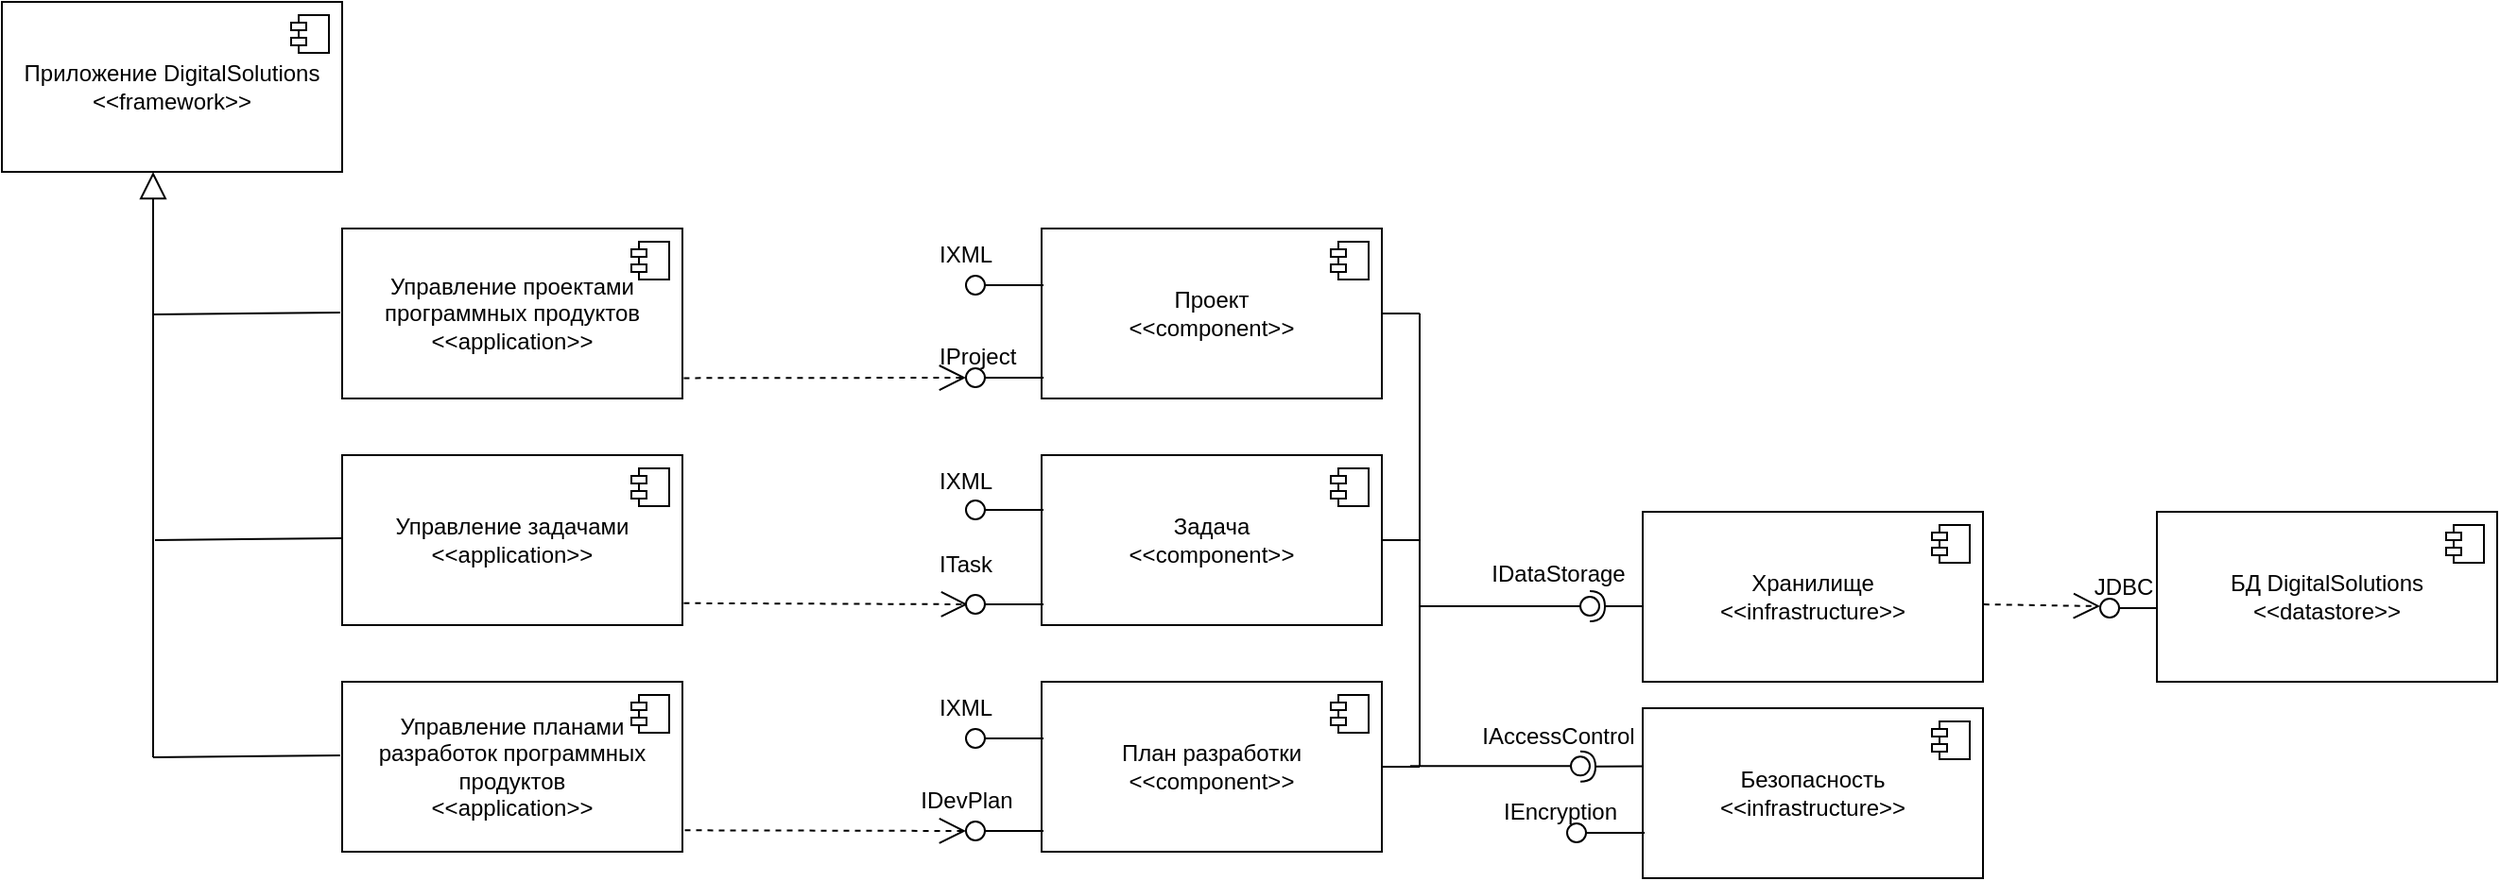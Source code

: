<mxfile version="25.0.3">
  <diagram name="Страница — 1" id="nJIsXgGvaYXklZyJGCJD">
    <mxGraphModel grid="1" page="1" gridSize="10" guides="1" tooltips="1" connect="1" arrows="1" fold="1" pageScale="1" pageWidth="827" pageHeight="1169" math="0" shadow="0">
      <root>
        <mxCell id="0" />
        <mxCell id="1" parent="0" />
        <mxCell id="0h6jhx6NKwuLQA_fNWUP-51" value="" style="group" connectable="0" vertex="1" parent="1">
          <mxGeometry x="1150" y="356" width="41" height="10" as="geometry" />
        </mxCell>
        <mxCell id="0h6jhx6NKwuLQA_fNWUP-52" value="" style="ellipse;whiteSpace=wrap;html=1;aspect=fixed;" vertex="1" parent="0h6jhx6NKwuLQA_fNWUP-51">
          <mxGeometry width="10" height="10" as="geometry" />
        </mxCell>
        <mxCell id="0h6jhx6NKwuLQA_fNWUP-53" value="" style="endArrow=none;html=1;rounded=0;entryX=1;entryY=0.5;entryDx=0;entryDy=0;exitX=0.006;exitY=0.889;exitDx=0;exitDy=0;exitPerimeter=0;" edge="1" parent="0h6jhx6NKwuLQA_fNWUP-51" target="0h6jhx6NKwuLQA_fNWUP-52">
          <mxGeometry width="50" height="50" relative="1" as="geometry">
            <mxPoint x="41" y="5" as="sourcePoint" />
            <mxPoint x="30" y="75" as="targetPoint" />
          </mxGeometry>
        </mxCell>
        <mxCell id="0h6jhx6NKwuLQA_fNWUP-34" value="БД DigitalSolutions&lt;div&gt;&amp;lt;&amp;lt;datastore&amp;gt;&amp;gt;&lt;/div&gt;" style="html=1;dropTarget=0;whiteSpace=wrap;" vertex="1" parent="1">
          <mxGeometry x="1180" y="310" width="180" height="90" as="geometry" />
        </mxCell>
        <mxCell id="0h6jhx6NKwuLQA_fNWUP-35" value="" style="shape=module;jettyWidth=8;jettyHeight=4;" vertex="1" parent="0h6jhx6NKwuLQA_fNWUP-34">
          <mxGeometry x="1" width="20" height="20" relative="1" as="geometry">
            <mxPoint x="-27" y="7" as="offset" />
          </mxGeometry>
        </mxCell>
        <mxCell id="0h6jhx6NKwuLQA_fNWUP-1" value="Приложение DigitalSolutions&lt;div&gt;&amp;lt;&amp;lt;framework&amp;gt;&amp;gt;&lt;/div&gt;" style="html=1;dropTarget=0;whiteSpace=wrap;" vertex="1" parent="1">
          <mxGeometry x="40" y="40" width="180" height="90" as="geometry" />
        </mxCell>
        <mxCell id="0h6jhx6NKwuLQA_fNWUP-2" value="" style="shape=module;jettyWidth=8;jettyHeight=4;" vertex="1" parent="0h6jhx6NKwuLQA_fNWUP-1">
          <mxGeometry x="1" width="20" height="20" relative="1" as="geometry">
            <mxPoint x="-27" y="7" as="offset" />
          </mxGeometry>
        </mxCell>
        <mxCell id="0h6jhx6NKwuLQA_fNWUP-3" value="Управление проектами программных продуктов&lt;div&gt;&amp;lt;&amp;lt;application&amp;gt;&amp;gt;&lt;/div&gt;" style="html=1;dropTarget=0;whiteSpace=wrap;" vertex="1" parent="1">
          <mxGeometry x="220" y="160" width="180" height="90" as="geometry" />
        </mxCell>
        <mxCell id="0h6jhx6NKwuLQA_fNWUP-4" value="" style="shape=module;jettyWidth=8;jettyHeight=4;" vertex="1" parent="0h6jhx6NKwuLQA_fNWUP-3">
          <mxGeometry x="1" width="20" height="20" relative="1" as="geometry">
            <mxPoint x="-27" y="7" as="offset" />
          </mxGeometry>
        </mxCell>
        <mxCell id="0h6jhx6NKwuLQA_fNWUP-5" value="Управление задачами&lt;div&gt;&amp;lt;&amp;lt;application&amp;gt;&amp;gt;&lt;/div&gt;" style="html=1;dropTarget=0;whiteSpace=wrap;" vertex="1" parent="1">
          <mxGeometry x="220" y="280" width="180" height="90" as="geometry" />
        </mxCell>
        <mxCell id="0h6jhx6NKwuLQA_fNWUP-6" value="" style="shape=module;jettyWidth=8;jettyHeight=4;" vertex="1" parent="0h6jhx6NKwuLQA_fNWUP-5">
          <mxGeometry x="1" width="20" height="20" relative="1" as="geometry">
            <mxPoint x="-27" y="7" as="offset" />
          </mxGeometry>
        </mxCell>
        <mxCell id="0h6jhx6NKwuLQA_fNWUP-7" value="&lt;div&gt;Управление планами разработок программных продуктов&lt;div&gt;&amp;lt;&amp;lt;application&amp;gt;&amp;gt;&lt;/div&gt;&lt;/div&gt;" style="html=1;dropTarget=0;whiteSpace=wrap;" vertex="1" parent="1">
          <mxGeometry x="220" y="400" width="180" height="90" as="geometry" />
        </mxCell>
        <mxCell id="0h6jhx6NKwuLQA_fNWUP-8" value="" style="shape=module;jettyWidth=8;jettyHeight=4;" vertex="1" parent="0h6jhx6NKwuLQA_fNWUP-7">
          <mxGeometry x="1" width="20" height="20" relative="1" as="geometry">
            <mxPoint x="-27" y="7" as="offset" />
          </mxGeometry>
        </mxCell>
        <mxCell id="0h6jhx6NKwuLQA_fNWUP-9" value="Проект&lt;div&gt;&amp;lt;&amp;lt;component&amp;gt;&amp;gt;&lt;/div&gt;" style="html=1;dropTarget=0;whiteSpace=wrap;" vertex="1" parent="1">
          <mxGeometry x="590" y="160" width="180" height="90" as="geometry" />
        </mxCell>
        <mxCell id="0h6jhx6NKwuLQA_fNWUP-10" value="" style="shape=module;jettyWidth=8;jettyHeight=4;" vertex="1" parent="0h6jhx6NKwuLQA_fNWUP-9">
          <mxGeometry x="1" width="20" height="20" relative="1" as="geometry">
            <mxPoint x="-27" y="7" as="offset" />
          </mxGeometry>
        </mxCell>
        <mxCell id="0h6jhx6NKwuLQA_fNWUP-11" value="&lt;div&gt;Задача&lt;br&gt;&lt;div&gt;&amp;lt;&amp;lt;component&amp;gt;&amp;gt;&lt;/div&gt;&lt;/div&gt;" style="html=1;dropTarget=0;whiteSpace=wrap;" vertex="1" parent="1">
          <mxGeometry x="590" y="280" width="180" height="90" as="geometry" />
        </mxCell>
        <mxCell id="0h6jhx6NKwuLQA_fNWUP-12" value="" style="shape=module;jettyWidth=8;jettyHeight=4;" vertex="1" parent="0h6jhx6NKwuLQA_fNWUP-11">
          <mxGeometry x="1" width="20" height="20" relative="1" as="geometry">
            <mxPoint x="-27" y="7" as="offset" />
          </mxGeometry>
        </mxCell>
        <mxCell id="0h6jhx6NKwuLQA_fNWUP-13" value="План разработки&lt;div&gt;&amp;lt;&amp;lt;component&amp;gt;&amp;gt;&lt;/div&gt;" style="html=1;dropTarget=0;whiteSpace=wrap;" vertex="1" parent="1">
          <mxGeometry x="590" y="400" width="180" height="90" as="geometry" />
        </mxCell>
        <mxCell id="0h6jhx6NKwuLQA_fNWUP-14" value="" style="shape=module;jettyWidth=8;jettyHeight=4;" vertex="1" parent="0h6jhx6NKwuLQA_fNWUP-13">
          <mxGeometry x="1" width="20" height="20" relative="1" as="geometry">
            <mxPoint x="-27" y="7" as="offset" />
          </mxGeometry>
        </mxCell>
        <mxCell id="0h6jhx6NKwuLQA_fNWUP-17" value="" style="endArrow=open;endSize=12;dashed=1;html=1;rounded=0;entryX=-0.043;entryY=0.833;entryDx=0;entryDy=0;entryPerimeter=0;exitX=1.004;exitY=0.88;exitDx=0;exitDy=0;exitPerimeter=0;" edge="1" parent="1" source="0h6jhx6NKwuLQA_fNWUP-3">
          <mxGeometry width="160" relative="1" as="geometry">
            <mxPoint x="423" y="239" as="sourcePoint" />
            <mxPoint x="549.99" y="238.99" as="targetPoint" />
          </mxGeometry>
        </mxCell>
        <mxCell id="0h6jhx6NKwuLQA_fNWUP-19" value="" style="ellipse;whiteSpace=wrap;html=1;aspect=fixed;" vertex="1" parent="1">
          <mxGeometry x="550" y="234" width="10" height="10" as="geometry" />
        </mxCell>
        <mxCell id="0h6jhx6NKwuLQA_fNWUP-20" value="" style="endArrow=none;html=1;rounded=0;entryX=1;entryY=0.5;entryDx=0;entryDy=0;exitX=0.006;exitY=0.889;exitDx=0;exitDy=0;exitPerimeter=0;" edge="1" parent="1" target="0h6jhx6NKwuLQA_fNWUP-19">
          <mxGeometry width="50" height="50" relative="1" as="geometry">
            <mxPoint x="591.08" y="239.01" as="sourcePoint" />
            <mxPoint x="580" y="309" as="targetPoint" />
          </mxGeometry>
        </mxCell>
        <mxCell id="0h6jhx6NKwuLQA_fNWUP-21" value="" style="endArrow=open;endSize=12;dashed=1;html=1;rounded=0;exitX=1.004;exitY=0.871;exitDx=0;exitDy=0;exitPerimeter=0;" edge="1" parent="1" source="0h6jhx6NKwuLQA_fNWUP-5">
          <mxGeometry width="160" relative="1" as="geometry">
            <mxPoint x="421" y="359" as="sourcePoint" />
            <mxPoint x="551" y="359" as="targetPoint" />
          </mxGeometry>
        </mxCell>
        <mxCell id="0h6jhx6NKwuLQA_fNWUP-24" value="" style="endArrow=open;endSize=12;dashed=1;html=1;rounded=0;exitX=1.007;exitY=0.874;exitDx=0;exitDy=0;exitPerimeter=0;" edge="1" parent="1" source="0h6jhx6NKwuLQA_fNWUP-7">
          <mxGeometry width="160" relative="1" as="geometry">
            <mxPoint x="430" y="479" as="sourcePoint" />
            <mxPoint x="550" y="479" as="targetPoint" />
          </mxGeometry>
        </mxCell>
        <mxCell id="0h6jhx6NKwuLQA_fNWUP-25" value="" style="ellipse;whiteSpace=wrap;html=1;aspect=fixed;" vertex="1" parent="1">
          <mxGeometry x="550" y="474" width="10" height="10" as="geometry" />
        </mxCell>
        <mxCell id="0h6jhx6NKwuLQA_fNWUP-26" value="" style="endArrow=none;html=1;rounded=0;entryX=1;entryY=0.5;entryDx=0;entryDy=0;exitX=0.006;exitY=0.889;exitDx=0;exitDy=0;exitPerimeter=0;" edge="1" parent="1" target="0h6jhx6NKwuLQA_fNWUP-25">
          <mxGeometry width="50" height="50" relative="1" as="geometry">
            <mxPoint x="591" y="479" as="sourcePoint" />
            <mxPoint x="580" y="549" as="targetPoint" />
          </mxGeometry>
        </mxCell>
        <mxCell id="0h6jhx6NKwuLQA_fNWUP-27" value="IProject" style="text;strokeColor=none;fillColor=none;spacingLeft=4;spacingRight=4;overflow=hidden;rotatable=0;points=[[0,0.5],[1,0.5]];portConstraint=eastwest;fontSize=12;whiteSpace=wrap;html=1;" vertex="1" parent="1">
          <mxGeometry x="530" y="214" width="70" height="30" as="geometry" />
        </mxCell>
        <mxCell id="0h6jhx6NKwuLQA_fNWUP-28" value="&lt;span style=&quot;text-align: left;&quot;&gt;ITask&lt;/span&gt;" style="text;strokeColor=none;fillColor=none;spacingLeft=4;spacingRight=4;overflow=hidden;rotatable=0;points=[[0,0.5],[1,0.5]];portConstraint=eastwest;fontSize=12;whiteSpace=wrap;html=1;align=center;" vertex="1" parent="1">
          <mxGeometry x="510" y="324" width="80" height="30" as="geometry" />
        </mxCell>
        <mxCell id="0h6jhx6NKwuLQA_fNWUP-30" value="" style="endArrow=block;endFill=0;endSize=12;html=1;rounded=0;" edge="1" parent="1">
          <mxGeometry width="160" relative="1" as="geometry">
            <mxPoint x="120" y="440" as="sourcePoint" />
            <mxPoint x="120" y="130" as="targetPoint" />
          </mxGeometry>
        </mxCell>
        <mxCell id="0h6jhx6NKwuLQA_fNWUP-31" value="" style="endArrow=none;html=1;rounded=0;entryX=-0.006;entryY=0.433;entryDx=0;entryDy=0;entryPerimeter=0;" edge="1" parent="1" target="0h6jhx6NKwuLQA_fNWUP-7">
          <mxGeometry width="50" height="50" relative="1" as="geometry">
            <mxPoint x="120" y="440" as="sourcePoint" />
            <mxPoint x="100" y="490" as="targetPoint" />
          </mxGeometry>
        </mxCell>
        <mxCell id="0h6jhx6NKwuLQA_fNWUP-32" value="" style="endArrow=none;html=1;rounded=0;entryX=-0.006;entryY=0.433;entryDx=0;entryDy=0;entryPerimeter=0;" edge="1" parent="1">
          <mxGeometry width="50" height="50" relative="1" as="geometry">
            <mxPoint x="121" y="325" as="sourcePoint" />
            <mxPoint x="220" y="324" as="targetPoint" />
          </mxGeometry>
        </mxCell>
        <mxCell id="0h6jhx6NKwuLQA_fNWUP-33" value="" style="endArrow=none;html=1;rounded=0;entryX=-0.006;entryY=0.433;entryDx=0;entryDy=0;entryPerimeter=0;" edge="1" parent="1">
          <mxGeometry width="50" height="50" relative="1" as="geometry">
            <mxPoint x="120" y="205.5" as="sourcePoint" />
            <mxPoint x="219" y="204.5" as="targetPoint" />
          </mxGeometry>
        </mxCell>
        <mxCell id="0h6jhx6NKwuLQA_fNWUP-36" value="Хранилище&lt;div&gt;&amp;lt;&amp;lt;infrastructure&amp;gt;&amp;gt;&lt;/div&gt;" style="html=1;dropTarget=0;whiteSpace=wrap;" vertex="1" parent="1">
          <mxGeometry x="908" y="310" width="180" height="90" as="geometry" />
        </mxCell>
        <mxCell id="0h6jhx6NKwuLQA_fNWUP-37" value="" style="shape=module;jettyWidth=8;jettyHeight=4;" vertex="1" parent="0h6jhx6NKwuLQA_fNWUP-36">
          <mxGeometry x="1" width="20" height="20" relative="1" as="geometry">
            <mxPoint x="-27" y="7" as="offset" />
          </mxGeometry>
        </mxCell>
        <mxCell id="0h6jhx6NKwuLQA_fNWUP-40" value="" style="endArrow=none;html=1;rounded=0;entryX=1;entryY=0.5;entryDx=0;entryDy=0;" edge="1" parent="1" target="0h6jhx6NKwuLQA_fNWUP-9">
          <mxGeometry width="50" height="50" relative="1" as="geometry">
            <mxPoint x="790" y="205" as="sourcePoint" />
            <mxPoint x="710" y="580" as="targetPoint" />
          </mxGeometry>
        </mxCell>
        <mxCell id="0h6jhx6NKwuLQA_fNWUP-41" value="" style="endArrow=none;html=1;rounded=0;entryX=1;entryY=0.5;entryDx=0;entryDy=0;" edge="1" parent="1" target="0h6jhx6NKwuLQA_fNWUP-13">
          <mxGeometry width="50" height="50" relative="1" as="geometry">
            <mxPoint x="790" y="445" as="sourcePoint" />
            <mxPoint x="780" y="600" as="targetPoint" />
          </mxGeometry>
        </mxCell>
        <mxCell id="0h6jhx6NKwuLQA_fNWUP-42" value="" style="endArrow=none;html=1;rounded=0;exitX=1;exitY=0.5;exitDx=0;exitDy=0;" edge="1" parent="1" source="0h6jhx6NKwuLQA_fNWUP-11">
          <mxGeometry width="50" height="50" relative="1" as="geometry">
            <mxPoint x="800" y="400" as="sourcePoint" />
            <mxPoint x="790" y="325" as="targetPoint" />
          </mxGeometry>
        </mxCell>
        <mxCell id="0h6jhx6NKwuLQA_fNWUP-43" value="" style="endArrow=none;html=1;rounded=0;" edge="1" parent="1">
          <mxGeometry width="50" height="50" relative="1" as="geometry">
            <mxPoint x="790" y="445" as="sourcePoint" />
            <mxPoint x="790" y="205" as="targetPoint" />
          </mxGeometry>
        </mxCell>
        <mxCell id="0h6jhx6NKwuLQA_fNWUP-45" value="" style="rounded=0;orthogonalLoop=1;jettySize=auto;html=1;endArrow=halfCircle;endFill=0;endSize=6;strokeWidth=1;sketch=0;" edge="1" parent="1" target="0h6jhx6NKwuLQA_fNWUP-47">
          <mxGeometry relative="1" as="geometry">
            <mxPoint x="908" y="360" as="sourcePoint" />
          </mxGeometry>
        </mxCell>
        <mxCell id="0h6jhx6NKwuLQA_fNWUP-46" value="" style="rounded=0;orthogonalLoop=1;jettySize=auto;html=1;endArrow=oval;endFill=0;sketch=0;sourcePerimeterSpacing=0;targetPerimeterSpacing=0;endSize=10;" edge="1" parent="1" target="0h6jhx6NKwuLQA_fNWUP-47">
          <mxGeometry relative="1" as="geometry">
            <mxPoint x="790" y="360" as="sourcePoint" />
          </mxGeometry>
        </mxCell>
        <mxCell id="0h6jhx6NKwuLQA_fNWUP-47" value="" style="ellipse;whiteSpace=wrap;html=1;align=center;aspect=fixed;fillColor=none;strokeColor=none;resizable=0;perimeter=centerPerimeter;rotatable=0;allowArrows=0;points=[];outlineConnect=1;" vertex="1" parent="1">
          <mxGeometry x="875" y="355" width="10" height="10" as="geometry" />
        </mxCell>
        <mxCell id="0h6jhx6NKwuLQA_fNWUP-48" value="IDataStorage" style="text;html=1;align=center;verticalAlign=middle;resizable=0;points=[];autosize=1;strokeColor=none;fillColor=none;" vertex="1" parent="1">
          <mxGeometry x="818" y="328" width="90" height="30" as="geometry" />
        </mxCell>
        <mxCell id="0h6jhx6NKwuLQA_fNWUP-49" value="" style="endArrow=open;endSize=12;dashed=1;html=1;rounded=0;exitX=1.002;exitY=0.578;exitDx=0;exitDy=0;exitPerimeter=0;" edge="1" parent="1">
          <mxGeometry width="160" relative="1" as="geometry">
            <mxPoint x="1088.36" y="359.02" as="sourcePoint" />
            <mxPoint x="1150" y="360" as="targetPoint" />
          </mxGeometry>
        </mxCell>
        <mxCell id="0h6jhx6NKwuLQA_fNWUP-50" value="" style="group" connectable="0" vertex="1" parent="1">
          <mxGeometry x="550" y="354" width="41" height="10" as="geometry" />
        </mxCell>
        <mxCell id="0h6jhx6NKwuLQA_fNWUP-22" value="" style="ellipse;whiteSpace=wrap;html=1;aspect=fixed;" vertex="1" parent="0h6jhx6NKwuLQA_fNWUP-50">
          <mxGeometry width="10" height="10" as="geometry" />
        </mxCell>
        <mxCell id="0h6jhx6NKwuLQA_fNWUP-23" value="" style="endArrow=none;html=1;rounded=0;entryX=1;entryY=0.5;entryDx=0;entryDy=0;exitX=0.006;exitY=0.889;exitDx=0;exitDy=0;exitPerimeter=0;" edge="1" parent="0h6jhx6NKwuLQA_fNWUP-50" target="0h6jhx6NKwuLQA_fNWUP-22">
          <mxGeometry width="50" height="50" relative="1" as="geometry">
            <mxPoint x="41" y="5" as="sourcePoint" />
            <mxPoint x="30" y="75" as="targetPoint" />
          </mxGeometry>
        </mxCell>
        <mxCell id="0h6jhx6NKwuLQA_fNWUP-54" value="JDBC" style="text;html=1;align=center;verticalAlign=middle;resizable=0;points=[];autosize=1;strokeColor=none;fillColor=none;" vertex="1" parent="1">
          <mxGeometry x="1137" y="335" width="50" height="30" as="geometry" />
        </mxCell>
        <mxCell id="s8M-JxDAwtwROjCwPxa8-1" value="" style="group" connectable="0" vertex="1" parent="1">
          <mxGeometry x="550" y="304" width="41" height="10" as="geometry" />
        </mxCell>
        <mxCell id="s8M-JxDAwtwROjCwPxa8-2" value="" style="ellipse;whiteSpace=wrap;html=1;aspect=fixed;" vertex="1" parent="s8M-JxDAwtwROjCwPxa8-1">
          <mxGeometry width="10" height="10" as="geometry" />
        </mxCell>
        <mxCell id="s8M-JxDAwtwROjCwPxa8-3" value="" style="endArrow=none;html=1;rounded=0;entryX=1;entryY=0.5;entryDx=0;entryDy=0;exitX=0.006;exitY=0.889;exitDx=0;exitDy=0;exitPerimeter=0;" edge="1" parent="s8M-JxDAwtwROjCwPxa8-1" target="s8M-JxDAwtwROjCwPxa8-2">
          <mxGeometry width="50" height="50" relative="1" as="geometry">
            <mxPoint x="41" y="5" as="sourcePoint" />
            <mxPoint x="30" y="75" as="targetPoint" />
          </mxGeometry>
        </mxCell>
        <mxCell id="s8M-JxDAwtwROjCwPxa8-4" value="" style="group" connectable="0" vertex="1" parent="1">
          <mxGeometry x="550" y="185" width="41" height="10" as="geometry" />
        </mxCell>
        <mxCell id="s8M-JxDAwtwROjCwPxa8-5" value="" style="ellipse;whiteSpace=wrap;html=1;aspect=fixed;" vertex="1" parent="s8M-JxDAwtwROjCwPxa8-4">
          <mxGeometry width="10" height="10" as="geometry" />
        </mxCell>
        <mxCell id="s8M-JxDAwtwROjCwPxa8-6" value="" style="endArrow=none;html=1;rounded=0;entryX=1;entryY=0.5;entryDx=0;entryDy=0;exitX=0.006;exitY=0.889;exitDx=0;exitDy=0;exitPerimeter=0;" edge="1" parent="s8M-JxDAwtwROjCwPxa8-4" target="s8M-JxDAwtwROjCwPxa8-5">
          <mxGeometry width="50" height="50" relative="1" as="geometry">
            <mxPoint x="41" y="5" as="sourcePoint" />
            <mxPoint x="30" y="75" as="targetPoint" />
          </mxGeometry>
        </mxCell>
        <mxCell id="s8M-JxDAwtwROjCwPxa8-7" value="" style="group" connectable="0" vertex="1" parent="1">
          <mxGeometry x="550" y="425" width="41" height="10" as="geometry" />
        </mxCell>
        <mxCell id="s8M-JxDAwtwROjCwPxa8-8" value="" style="ellipse;whiteSpace=wrap;html=1;aspect=fixed;" vertex="1" parent="s8M-JxDAwtwROjCwPxa8-7">
          <mxGeometry width="10" height="10" as="geometry" />
        </mxCell>
        <mxCell id="s8M-JxDAwtwROjCwPxa8-9" value="" style="endArrow=none;html=1;rounded=0;entryX=1;entryY=0.5;entryDx=0;entryDy=0;exitX=0.006;exitY=0.889;exitDx=0;exitDy=0;exitPerimeter=0;" edge="1" parent="s8M-JxDAwtwROjCwPxa8-7" target="s8M-JxDAwtwROjCwPxa8-8">
          <mxGeometry width="50" height="50" relative="1" as="geometry">
            <mxPoint x="41" y="5" as="sourcePoint" />
            <mxPoint x="30" y="75" as="targetPoint" />
          </mxGeometry>
        </mxCell>
        <mxCell id="s8M-JxDAwtwROjCwPxa8-10" value="IXML" style="text;strokeColor=none;fillColor=none;spacingLeft=4;spacingRight=4;overflow=hidden;rotatable=0;points=[[0,0.5],[1,0.5]];portConstraint=eastwest;fontSize=12;whiteSpace=wrap;html=1;" vertex="1" parent="1">
          <mxGeometry x="530" y="160" width="70" height="30" as="geometry" />
        </mxCell>
        <mxCell id="s8M-JxDAwtwROjCwPxa8-11" value="IXML" style="text;strokeColor=none;fillColor=none;spacingLeft=4;spacingRight=4;overflow=hidden;rotatable=0;points=[[0,0.5],[1,0.5]];portConstraint=eastwest;fontSize=12;whiteSpace=wrap;html=1;" vertex="1" parent="1">
          <mxGeometry x="530" y="280" width="70" height="30" as="geometry" />
        </mxCell>
        <mxCell id="s8M-JxDAwtwROjCwPxa8-12" value="IXML" style="text;strokeColor=none;fillColor=none;spacingLeft=4;spacingRight=4;overflow=hidden;rotatable=0;points=[[0,0.5],[1,0.5]];portConstraint=eastwest;fontSize=12;whiteSpace=wrap;html=1;" vertex="1" parent="1">
          <mxGeometry x="530" y="400" width="70" height="30" as="geometry" />
        </mxCell>
        <mxCell id="s8M-JxDAwtwROjCwPxa8-13" value="Безопасность&lt;br&gt;&lt;div&gt;&amp;lt;&amp;lt;infrastructure&amp;gt;&amp;gt;&lt;/div&gt;" style="html=1;dropTarget=0;whiteSpace=wrap;" vertex="1" parent="1">
          <mxGeometry x="908" y="414" width="180" height="90" as="geometry" />
        </mxCell>
        <mxCell id="s8M-JxDAwtwROjCwPxa8-14" value="" style="shape=module;jettyWidth=8;jettyHeight=4;" vertex="1" parent="s8M-JxDAwtwROjCwPxa8-13">
          <mxGeometry x="1" width="20" height="20" relative="1" as="geometry">
            <mxPoint x="-27" y="7" as="offset" />
          </mxGeometry>
        </mxCell>
        <mxCell id="s8M-JxDAwtwROjCwPxa8-15" value="" style="rounded=0;orthogonalLoop=1;jettySize=auto;html=1;endArrow=oval;endFill=0;sketch=0;sourcePerimeterSpacing=0;targetPerimeterSpacing=0;endSize=10;" edge="1" parent="1">
          <mxGeometry relative="1" as="geometry">
            <mxPoint x="785" y="444.66" as="sourcePoint" />
            <mxPoint x="875" y="444.66" as="targetPoint" />
          </mxGeometry>
        </mxCell>
        <mxCell id="s8M-JxDAwtwROjCwPxa8-16" value="" style="rounded=0;orthogonalLoop=1;jettySize=auto;html=1;endArrow=halfCircle;endFill=0;endSize=6;strokeWidth=1;sketch=0;exitX=-0.001;exitY=0.341;exitDx=0;exitDy=0;exitPerimeter=0;" edge="1" parent="1" source="s8M-JxDAwtwROjCwPxa8-13">
          <mxGeometry relative="1" as="geometry">
            <mxPoint x="903" y="444.9" as="sourcePoint" />
            <mxPoint x="875" y="444.9" as="targetPoint" />
          </mxGeometry>
        </mxCell>
        <mxCell id="s8M-JxDAwtwROjCwPxa8-17" value="IAccessControl" style="text;html=1;align=center;verticalAlign=middle;resizable=0;points=[];autosize=1;strokeColor=none;fillColor=none;" vertex="1" parent="1">
          <mxGeometry x="813" y="414" width="100" height="30" as="geometry" />
        </mxCell>
        <mxCell id="s8M-JxDAwtwROjCwPxa8-18" value="" style="group" connectable="0" vertex="1" parent="1">
          <mxGeometry x="868" y="475" width="41" height="10" as="geometry" />
        </mxCell>
        <mxCell id="s8M-JxDAwtwROjCwPxa8-19" value="" style="ellipse;whiteSpace=wrap;html=1;aspect=fixed;" vertex="1" parent="s8M-JxDAwtwROjCwPxa8-18">
          <mxGeometry width="10" height="10" as="geometry" />
        </mxCell>
        <mxCell id="s8M-JxDAwtwROjCwPxa8-20" value="" style="endArrow=none;html=1;rounded=0;entryX=1;entryY=0.5;entryDx=0;entryDy=0;exitX=0.006;exitY=0.889;exitDx=0;exitDy=0;exitPerimeter=0;" edge="1" parent="s8M-JxDAwtwROjCwPxa8-18" target="s8M-JxDAwtwROjCwPxa8-19">
          <mxGeometry width="50" height="50" relative="1" as="geometry">
            <mxPoint x="41" y="5" as="sourcePoint" />
            <mxPoint x="30" y="75" as="targetPoint" />
          </mxGeometry>
        </mxCell>
        <mxCell id="s8M-JxDAwtwROjCwPxa8-21" value="IEncryption" style="text;html=1;align=center;verticalAlign=middle;resizable=0;points=[];autosize=1;strokeColor=none;fillColor=none;" vertex="1" parent="1">
          <mxGeometry x="824" y="454" width="80" height="30" as="geometry" />
        </mxCell>
        <mxCell id="OGSv38I5ttaZ8CZpfEfk-1" value="IDevPlan" style="text;html=1;align=center;verticalAlign=middle;resizable=0;points=[];autosize=1;strokeColor=none;fillColor=none;" vertex="1" parent="1">
          <mxGeometry x="515" y="448" width="70" height="30" as="geometry" />
        </mxCell>
      </root>
    </mxGraphModel>
  </diagram>
</mxfile>
